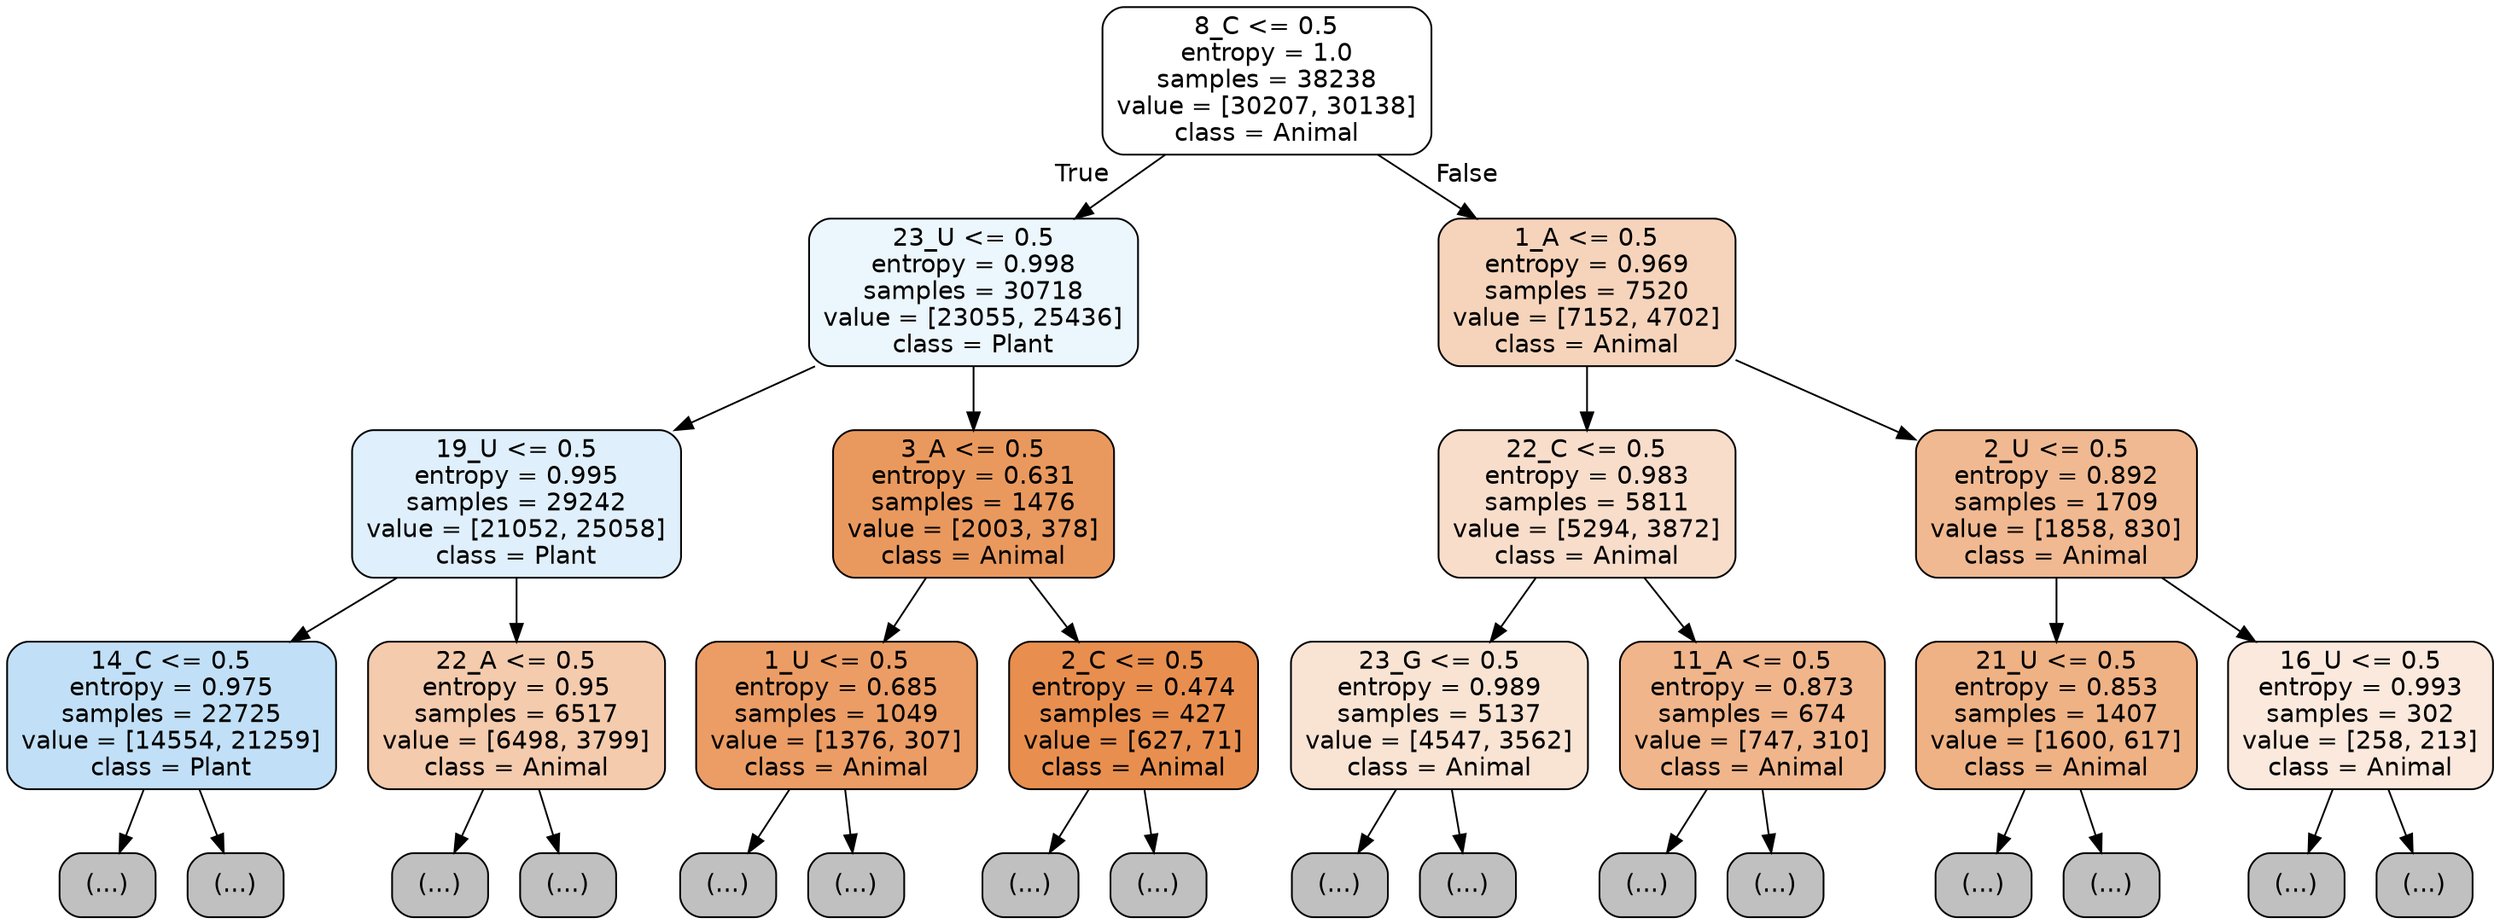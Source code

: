 digraph Tree {
node [shape=box, style="filled, rounded", color="black", fontname="helvetica"] ;
edge [fontname="helvetica"] ;
0 [label="8_C <= 0.5\nentropy = 1.0\nsamples = 38238\nvalue = [30207, 30138]\nclass = Animal", fillcolor="#ffffff"] ;
1 [label="23_U <= 0.5\nentropy = 0.998\nsamples = 30718\nvalue = [23055, 25436]\nclass = Plant", fillcolor="#ecf6fd"] ;
0 -> 1 [labeldistance=2.5, labelangle=45, headlabel="True"] ;
2 [label="19_U <= 0.5\nentropy = 0.995\nsamples = 29242\nvalue = [21052, 25058]\nclass = Plant", fillcolor="#dfeffb"] ;
1 -> 2 ;
3 [label="14_C <= 0.5\nentropy = 0.975\nsamples = 22725\nvalue = [14554, 21259]\nclass = Plant", fillcolor="#c1e0f7"] ;
2 -> 3 ;
4 [label="(...)", fillcolor="#C0C0C0"] ;
3 -> 4 ;
7295 [label="(...)", fillcolor="#C0C0C0"] ;
3 -> 7295 ;
9216 [label="22_A <= 0.5\nentropy = 0.95\nsamples = 6517\nvalue = [6498, 3799]\nclass = Animal", fillcolor="#f4cbad"] ;
2 -> 9216 ;
9217 [label="(...)", fillcolor="#C0C0C0"] ;
9216 -> 9217 ;
12282 [label="(...)", fillcolor="#C0C0C0"] ;
9216 -> 12282 ;
12637 [label="3_A <= 0.5\nentropy = 0.631\nsamples = 1476\nvalue = [2003, 378]\nclass = Animal", fillcolor="#ea995e"] ;
1 -> 12637 ;
12638 [label="1_U <= 0.5\nentropy = 0.685\nsamples = 1049\nvalue = [1376, 307]\nclass = Animal", fillcolor="#eb9d65"] ;
12637 -> 12638 ;
12639 [label="(...)", fillcolor="#C0C0C0"] ;
12638 -> 12639 ;
12888 [label="(...)", fillcolor="#C0C0C0"] ;
12638 -> 12888 ;
13051 [label="2_C <= 0.5\nentropy = 0.474\nsamples = 427\nvalue = [627, 71]\nclass = Animal", fillcolor="#e88f4f"] ;
12637 -> 13051 ;
13052 [label="(...)", fillcolor="#C0C0C0"] ;
13051 -> 13052 ;
13159 [label="(...)", fillcolor="#C0C0C0"] ;
13051 -> 13159 ;
13174 [label="1_A <= 0.5\nentropy = 0.969\nsamples = 7520\nvalue = [7152, 4702]\nclass = Animal", fillcolor="#f6d4bb"] ;
0 -> 13174 [labeldistance=2.5, labelangle=-45, headlabel="False"] ;
13175 [label="22_C <= 0.5\nentropy = 0.983\nsamples = 5811\nvalue = [5294, 3872]\nclass = Animal", fillcolor="#f8ddca"] ;
13174 -> 13175 ;
13176 [label="23_G <= 0.5\nentropy = 0.989\nsamples = 5137\nvalue = [4547, 3562]\nclass = Animal", fillcolor="#f9e4d4"] ;
13175 -> 13176 ;
13177 [label="(...)", fillcolor="#C0C0C0"] ;
13176 -> 13177 ;
15558 [label="(...)", fillcolor="#C0C0C0"] ;
13176 -> 15558 ;
15679 [label="11_A <= 0.5\nentropy = 0.873\nsamples = 674\nvalue = [747, 310]\nclass = Animal", fillcolor="#f0b58b"] ;
13175 -> 15679 ;
15680 [label="(...)", fillcolor="#C0C0C0"] ;
15679 -> 15680 ;
15973 [label="(...)", fillcolor="#C0C0C0"] ;
15679 -> 15973 ;
16032 [label="2_U <= 0.5\nentropy = 0.892\nsamples = 1709\nvalue = [1858, 830]\nclass = Animal", fillcolor="#f1b991"] ;
13174 -> 16032 ;
16033 [label="21_U <= 0.5\nentropy = 0.853\nsamples = 1407\nvalue = [1600, 617]\nclass = Animal", fillcolor="#efb285"] ;
16032 -> 16033 ;
16034 [label="(...)", fillcolor="#C0C0C0"] ;
16033 -> 16034 ;
16615 [label="(...)", fillcolor="#C0C0C0"] ;
16033 -> 16615 ;
16778 [label="16_U <= 0.5\nentropy = 0.993\nsamples = 302\nvalue = [258, 213]\nclass = Animal", fillcolor="#fae9dc"] ;
16032 -> 16778 ;
16779 [label="(...)", fillcolor="#C0C0C0"] ;
16778 -> 16779 ;
16924 [label="(...)", fillcolor="#C0C0C0"] ;
16778 -> 16924 ;
}